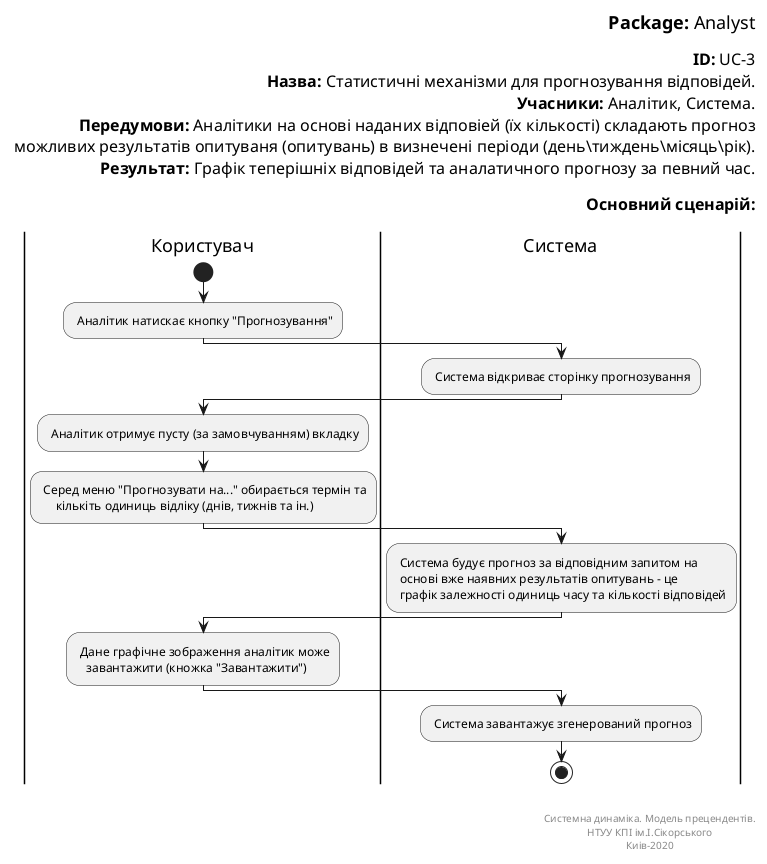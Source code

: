  @startuml Prognoses Mechanisms
left header
<font color=000 size=18><b>Package:</b> Analyst

<font color=000 size=16><b>ID:</b> UC-3
<font color=000 size=16><b>Назва:</b> Статистичні механізми для прогнозування відповідей.
<font color=000 size=16><b>Учасники:</b> Аналітик, Система.
<font color=000 size=16><b>Передумови:</b> Аналітики на основі наданих відповіей (їх кількості) складають прогноз 
<font color=000 size=16> можливих результатів опитуваня (опитувань) в визнечені періоди (день\тиждень\місяць\рік).
<font color=000 size=16><b>Результат:</b> Графік теперішніх відповідей та аналатичного прогнозу за певний час.

<font color=000 size=16><b>Основний сценарій:</b>

end header

|Користувач|
start
: Аналітик натискає кнопку "Прогнозування";

|Система|
: Система відкриває сторінку прогнозування;

|Користувач|
: Аналітик отримує пусту (за замовчуванням) вкладку;

: Серед меню "Прогнозувати на..." обирається термін та
      кількіть одиниць відліку (днів, тижнів та ін.);

|Система|
: Система будує прогноз за відповідним запитом на
  основі вже наявних результатів опитувань - це
  графік залежності одиниць часу та кількості відповідей;

|Користувач|
: Дане графічне зображення аналітик може
    завантажити (кножка "Завантажити");

|Система|
: Система завантажує згенерований прогноз;

stop;

right footer


Системна динаміка. Модель прецендентів.
НТУУ КПІ ім.І.Сікорського
Киів-2020
end footer

@enduml
